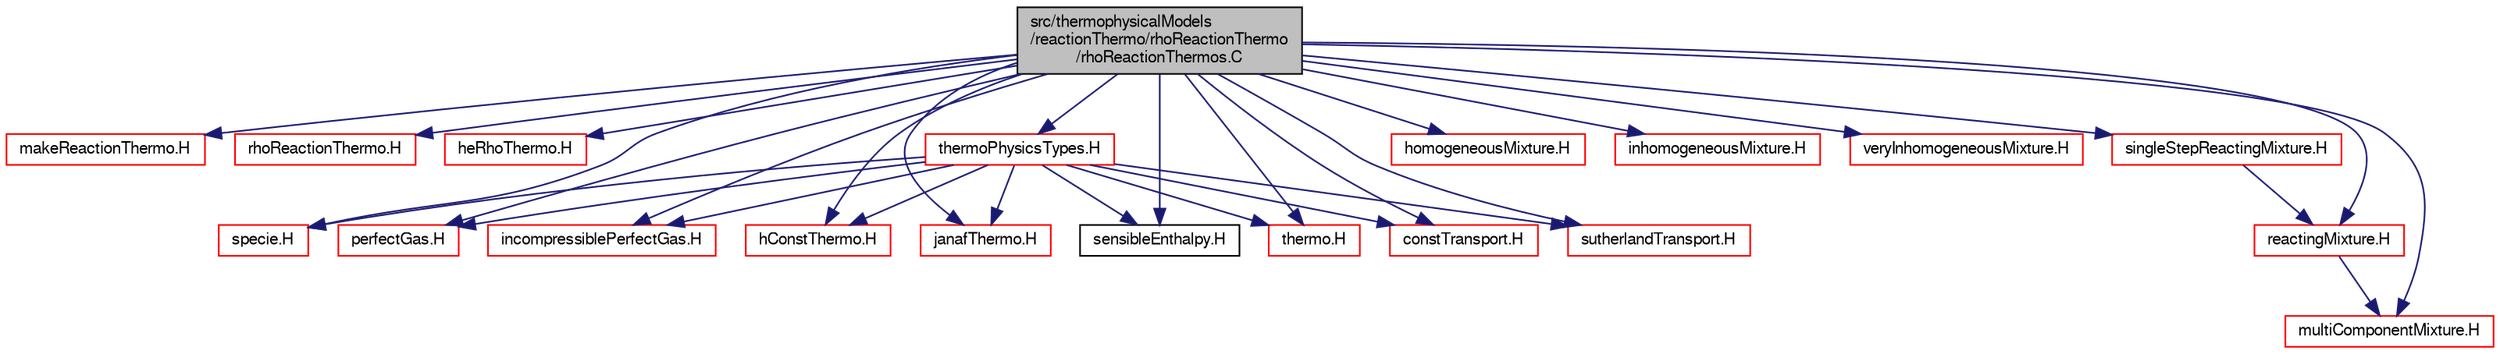 digraph "src/thermophysicalModels/reactionThermo/rhoReactionThermo/rhoReactionThermos.C"
{
  bgcolor="transparent";
  edge [fontname="FreeSans",fontsize="10",labelfontname="FreeSans",labelfontsize="10"];
  node [fontname="FreeSans",fontsize="10",shape=record];
  Node0 [label="src/thermophysicalModels\l/reactionThermo/rhoReactionThermo\l/rhoReactionThermos.C",height=0.2,width=0.4,color="black", fillcolor="grey75", style="filled", fontcolor="black"];
  Node0 -> Node1 [color="midnightblue",fontsize="10",style="solid",fontname="FreeSans"];
  Node1 [label="makeReactionThermo.H",height=0.2,width=0.4,color="red",URL="$a16154.html"];
  Node0 -> Node27 [color="midnightblue",fontsize="10",style="solid",fontname="FreeSans"];
  Node27 [label="rhoReactionThermo.H",height=0.2,width=0.4,color="red",URL="$a16244.html"];
  Node0 -> Node313 [color="midnightblue",fontsize="10",style="solid",fontname="FreeSans"];
  Node313 [label="heRhoThermo.H",height=0.2,width=0.4,color="red",URL="$a15470.html"];
  Node0 -> Node316 [color="midnightblue",fontsize="10",style="solid",fontname="FreeSans"];
  Node316 [label="specie.H",height=0.2,width=0.4,color="red",URL="$a16589.html"];
  Node0 -> Node318 [color="midnightblue",fontsize="10",style="solid",fontname="FreeSans"];
  Node318 [label="perfectGas.H",height=0.2,width=0.4,color="red",URL="$a16445.html"];
  Node0 -> Node320 [color="midnightblue",fontsize="10",style="solid",fontname="FreeSans"];
  Node320 [label="incompressiblePerfectGas.H",height=0.2,width=0.4,color="red",URL="$a16415.html"];
  Node0 -> Node322 [color="midnightblue",fontsize="10",style="solid",fontname="FreeSans"];
  Node322 [label="hConstThermo.H",height=0.2,width=0.4,color="red",URL="$a16616.html"];
  Node0 -> Node324 [color="midnightblue",fontsize="10",style="solid",fontname="FreeSans"];
  Node324 [label="janafThermo.H",height=0.2,width=0.4,color="red",URL="$a16643.html"];
  Node0 -> Node326 [color="midnightblue",fontsize="10",style="solid",fontname="FreeSans"];
  Node326 [label="sensibleEnthalpy.H",height=0.2,width=0.4,color="black",URL="$a16649.html"];
  Node0 -> Node327 [color="midnightblue",fontsize="10",style="solid",fontname="FreeSans"];
  Node327 [label="thermo.H",height=0.2,width=0.4,color="red",URL="$a16658.html"];
  Node0 -> Node329 [color="midnightblue",fontsize="10",style="solid",fontname="FreeSans"];
  Node329 [label="constTransport.H",height=0.2,width=0.4,color="red",URL="$a16667.html"];
  Node0 -> Node331 [color="midnightblue",fontsize="10",style="solid",fontname="FreeSans"];
  Node331 [label="sutherlandTransport.H",height=0.2,width=0.4,color="red",URL="$a16685.html"];
  Node0 -> Node333 [color="midnightblue",fontsize="10",style="solid",fontname="FreeSans"];
  Node333 [label="homogeneousMixture.H",height=0.2,width=0.4,color="red",URL="$a16175.html"];
  Node0 -> Node334 [color="midnightblue",fontsize="10",style="solid",fontname="FreeSans"];
  Node334 [label="inhomogeneousMixture.H",height=0.2,width=0.4,color="red",URL="$a16181.html"];
  Node0 -> Node335 [color="midnightblue",fontsize="10",style="solid",fontname="FreeSans"];
  Node335 [label="veryInhomogeneousMixture.H",height=0.2,width=0.4,color="red",URL="$a16214.html"];
  Node0 -> Node336 [color="midnightblue",fontsize="10",style="solid",fontname="FreeSans"];
  Node336 [label="multiComponentMixture.H",height=0.2,width=0.4,color="red",URL="$a16187.html"];
  Node0 -> Node338 [color="midnightblue",fontsize="10",style="solid",fontname="FreeSans"];
  Node338 [label="reactingMixture.H",height=0.2,width=0.4,color="red",URL="$a16193.html"];
  Node338 -> Node336 [color="midnightblue",fontsize="10",style="solid",fontname="FreeSans"];
  Node0 -> Node345 [color="midnightblue",fontsize="10",style="solid",fontname="FreeSans"];
  Node345 [label="singleStepReactingMixture.H",height=0.2,width=0.4,color="red",URL="$a16199.html"];
  Node345 -> Node338 [color="midnightblue",fontsize="10",style="solid",fontname="FreeSans"];
  Node0 -> Node347 [color="midnightblue",fontsize="10",style="solid",fontname="FreeSans"];
  Node347 [label="thermoPhysicsTypes.H",height=0.2,width=0.4,color="red",URL="$a16463.html",tooltip="Type definitions for thermo-physics models. "];
  Node347 -> Node316 [color="midnightblue",fontsize="10",style="solid",fontname="FreeSans"];
  Node347 -> Node318 [color="midnightblue",fontsize="10",style="solid",fontname="FreeSans"];
  Node347 -> Node320 [color="midnightblue",fontsize="10",style="solid",fontname="FreeSans"];
  Node347 -> Node322 [color="midnightblue",fontsize="10",style="solid",fontname="FreeSans"];
  Node347 -> Node324 [color="midnightblue",fontsize="10",style="solid",fontname="FreeSans"];
  Node347 -> Node326 [color="midnightblue",fontsize="10",style="solid",fontname="FreeSans"];
  Node347 -> Node327 [color="midnightblue",fontsize="10",style="solid",fontname="FreeSans"];
  Node347 -> Node331 [color="midnightblue",fontsize="10",style="solid",fontname="FreeSans"];
  Node347 -> Node329 [color="midnightblue",fontsize="10",style="solid",fontname="FreeSans"];
}

